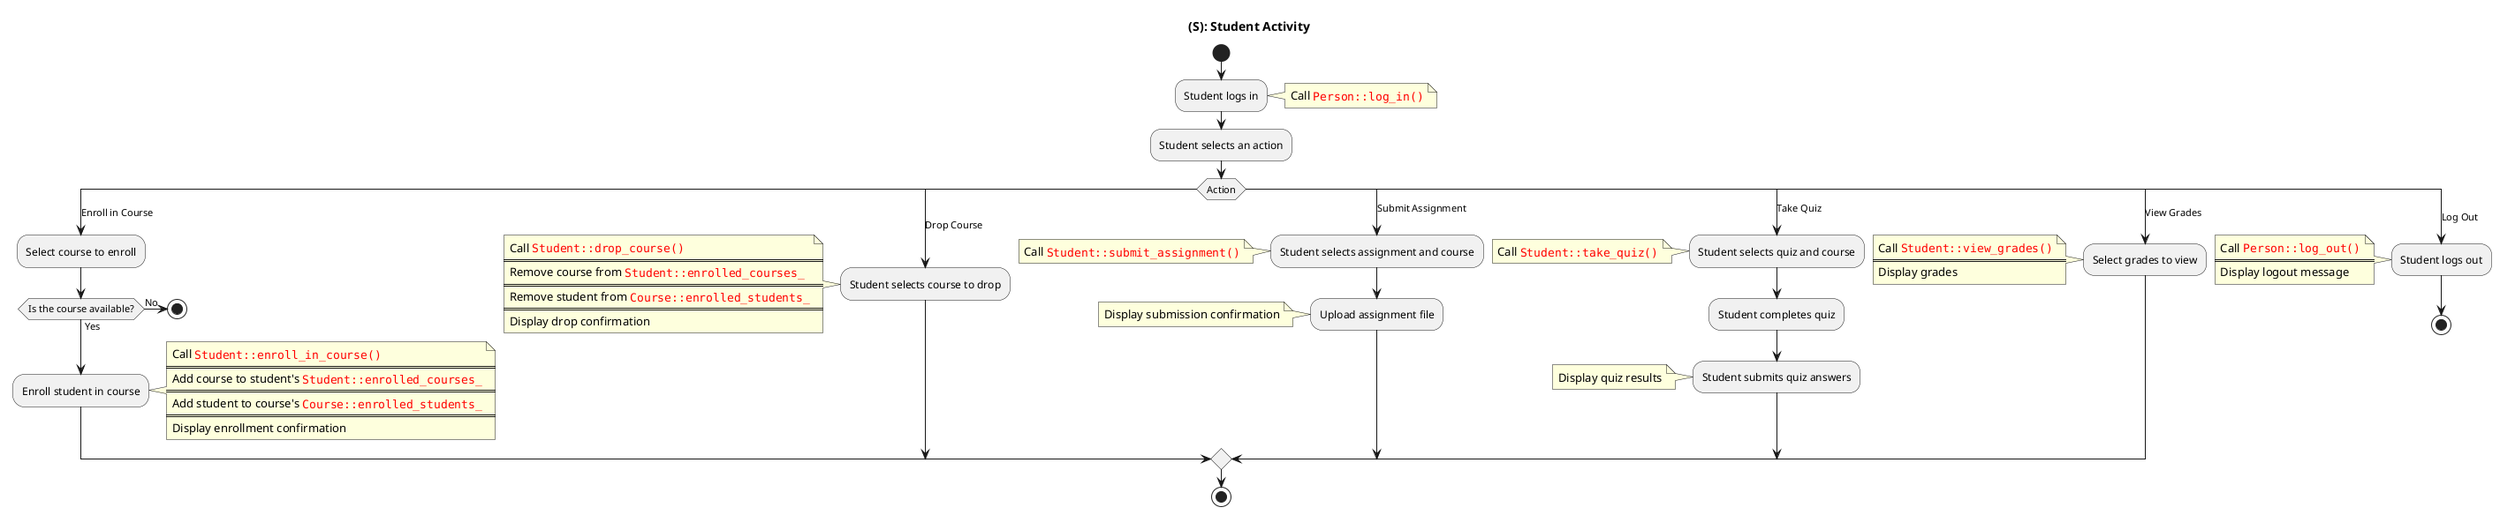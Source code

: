 @startuml
title (S): Student Activity
start

:Student logs in;
note right
Call <color:red>""Person::log_in()""
end note

:Student selects an action;

switch (Action)
    case (Enroll in Course)
        :Select course to enroll;
        if (Is the course available?) then (Yes)
            :Enroll student in course;
note right
Call <color:red>""Student::enroll_in_course()""
====
Add course to student's <color:red>""Student::enrolled_courses_""
====
Add student to course's <color:red>""Course::enrolled_students_""
====
Display enrollment confirmation
end note
        else (No) 
            stop
        endif
    case (Drop Course)
        :Student selects course to drop;
note left
Call <color:red>""Student::drop_course()""
====
Remove course from <color:red>""Student::enrolled_courses_""
====
Remove student from <color:red>""Course::enrolled_students_""
====
Display drop confirmation
end note

    case (Submit Assignment)
        :Student selects assignment and course;
note left
Call <color:red>""Student::submit_assignment()""
end note
        :Upload assignment file;
note left
Display submission confirmation
end note
    case (Take Quiz)
        :Student selects quiz and course;
note left
Call <color:red>""Student::take_quiz()""
end note

        :Student completes quiz;
        :Student submits quiz answers;
note left
Display quiz results
end note
    case (View Grades)
        :Select grades to view;
note
Call <color:red>""Student::view_grades()""
====
Display grades
end note
    case (Log Out)
        :Student logs out;
note
Call <color:red>""Person::log_out()""
====
Display logout message
end note
        stop
endswitch

stop
@enduml

